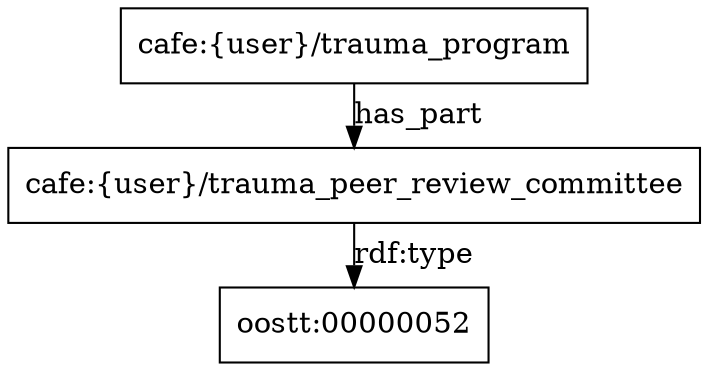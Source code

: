 digraph g { node [shape=rectangle];
graph [splines=true, nodesep=.5, ranksep=0, overlap=false];
"cafe:{user}/trauma_program" -> "cafe:{user}/trauma_peer_review_committee" [label="has_part"]
"cafe:{user}/trauma_peer_review_committee" -> "oostt:00000052" [label="rdf:type"]
}
